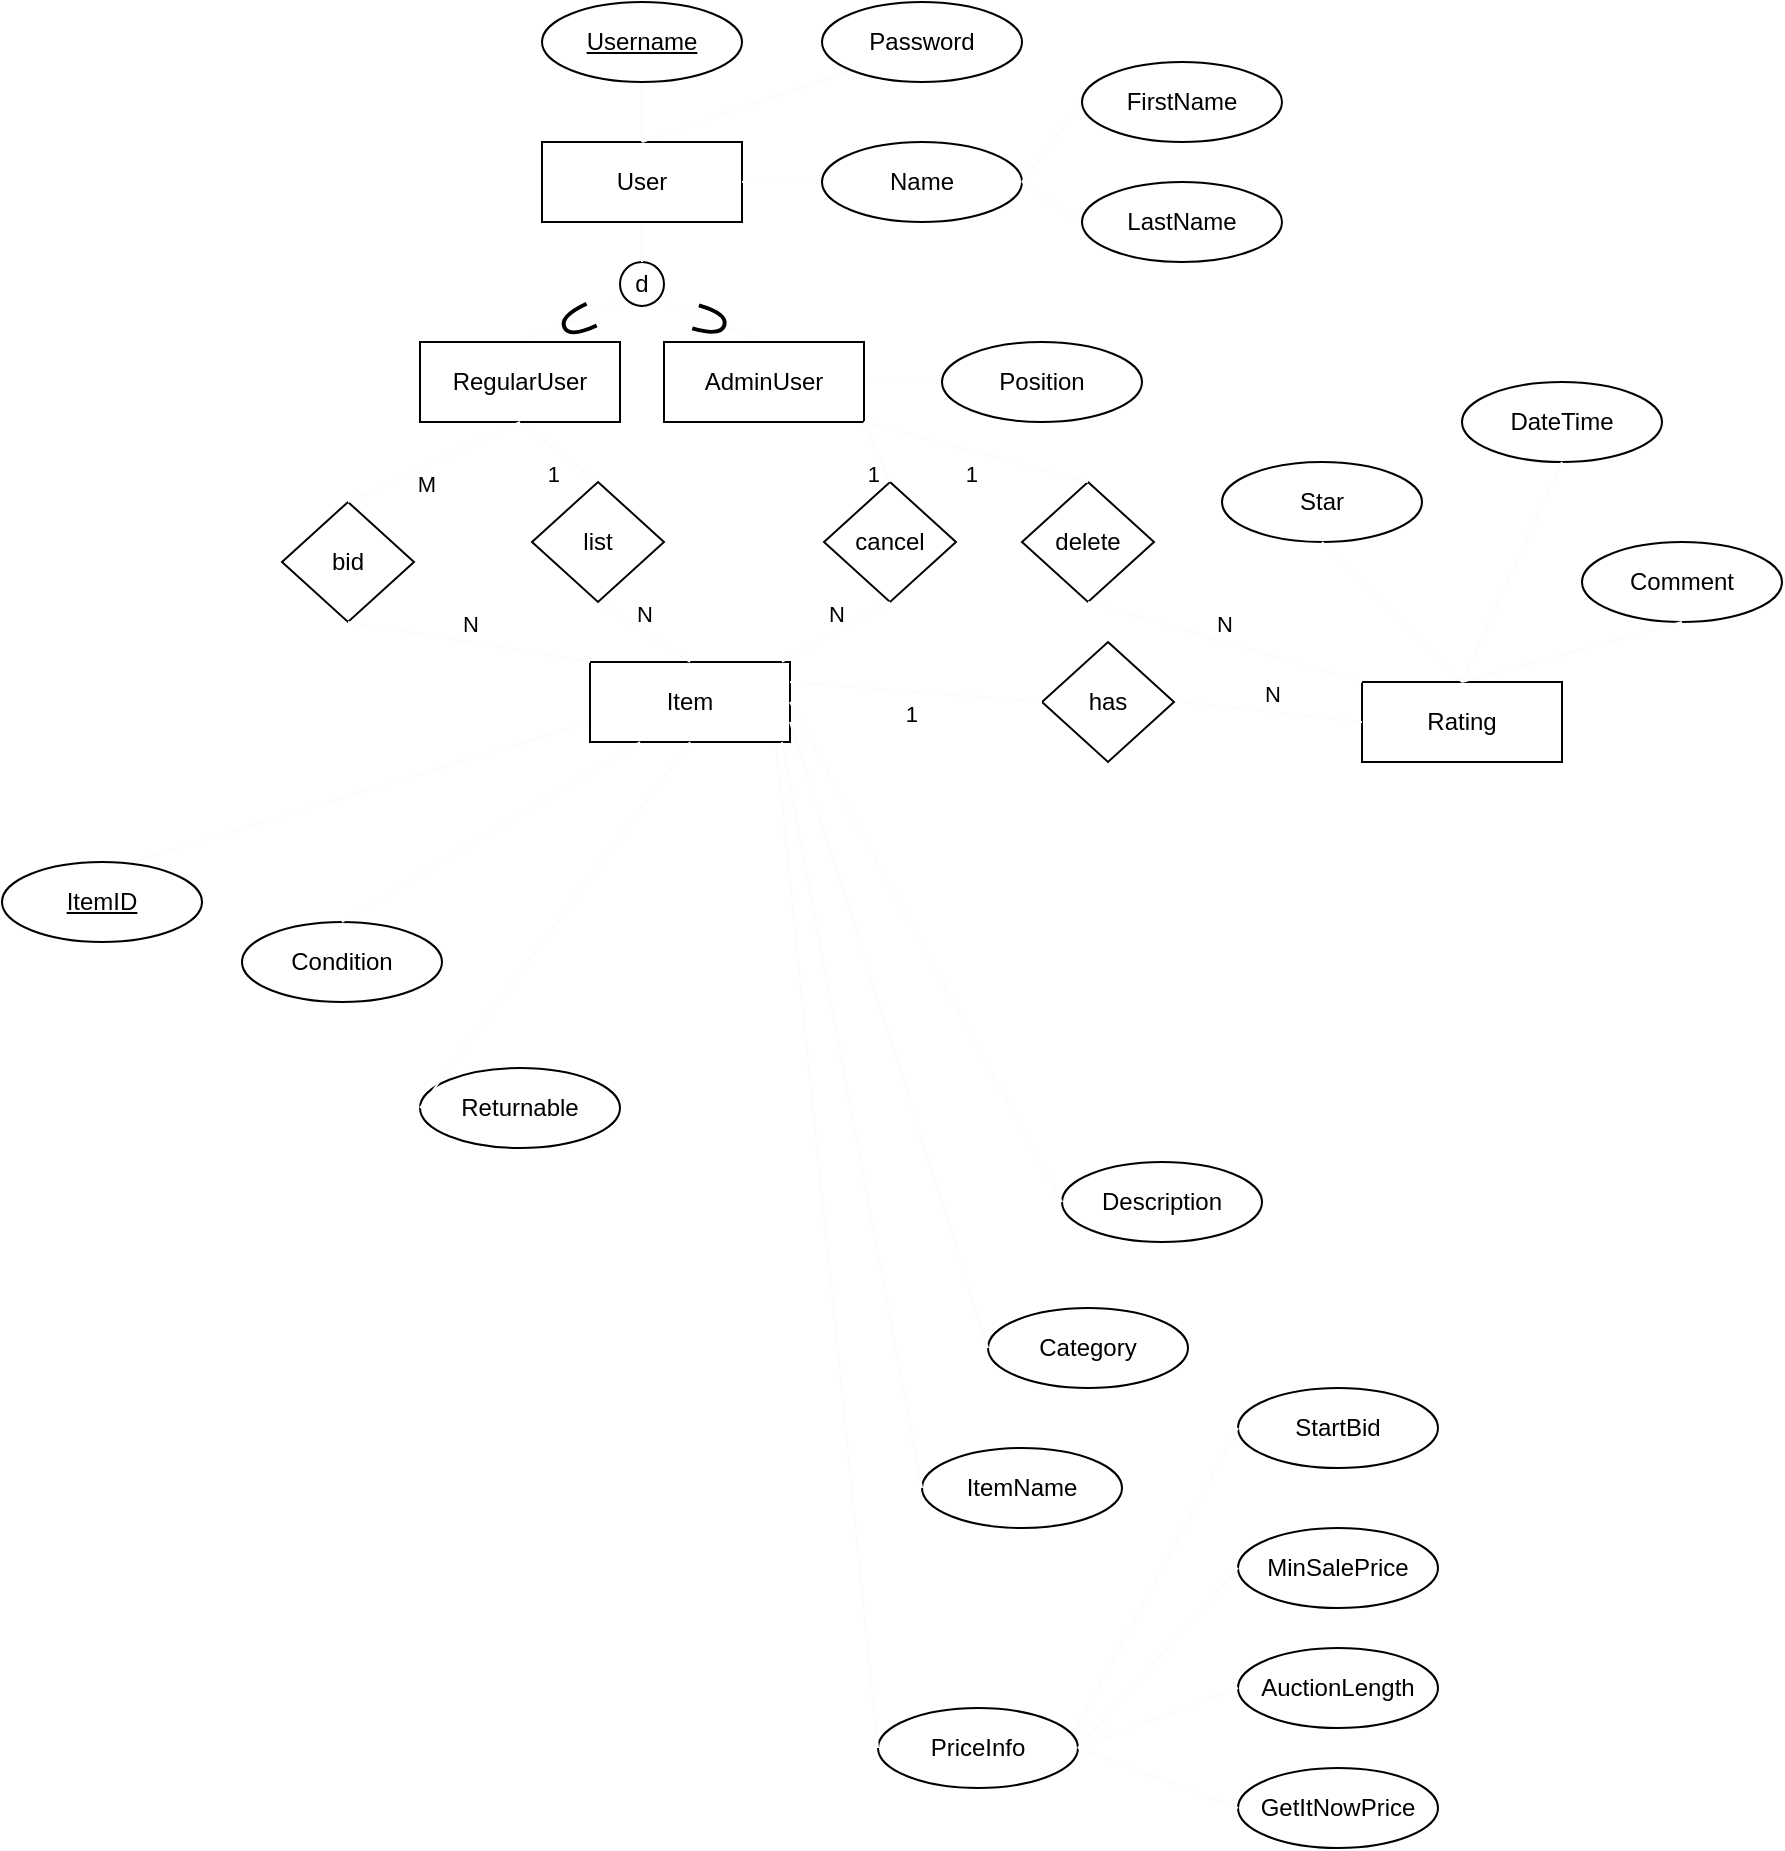 <mxfile>
    <diagram id="VKDYFdwZNqEjUEqk-OcS" name="Page-1">
        <mxGraphModel dx="1017" dy="773" grid="1" gridSize="10" guides="1" tooltips="1" connect="1" arrows="1" fold="1" page="1" pageScale="1" pageWidth="850" pageHeight="1100" background="none" math="0" shadow="0">
            <root>
                <mxCell id="0"/>
                <mxCell id="1" parent="0"/>
                <mxCell id="2" value="" style="rounded=0;orthogonalLoop=1;jettySize=auto;exitX=0;exitY=1;exitDx=0;exitDy=0;entryX=0.5;entryY=0;entryDx=0;entryDy=0;endArrow=none;endFill=0;strokeColor=#fdfcfc;labelBackgroundColor=none;fontStyle=1;labelPosition=center;verticalLabelPosition=middle;align=center;verticalAlign=middle;html=1;horizontal=1;labelBorderColor=none;spacing=-1;jumpStyle=none;shadow=0;sketch=0;" parent="1" source="4" target="14" edge="1">
                    <mxGeometry relative="1" as="geometry"/>
                </mxCell>
                <mxCell id="3" value="" style="rounded=0;orthogonalLoop=1;jettySize=auto;html=1;exitX=1;exitY=1;exitDx=0;exitDy=0;entryX=0.5;entryY=0;entryDx=0;entryDy=0;endArrow=none;endFill=0;strokeColor=#fdfcfc;labelBackgroundColor=none;" parent="1" source="4" target="6" edge="1">
                    <mxGeometry relative="1" as="geometry"/>
                </mxCell>
                <mxCell id="4" value="d" style="ellipse;whiteSpace=wrap;html=1;aspect=fixed;sketch=0;" parent="1" vertex="1">
                    <mxGeometry x="339" y="210" width="22" height="22" as="geometry"/>
                </mxCell>
                <mxCell id="5" style="edgeStyle=none;rounded=0;orthogonalLoop=1;jettySize=auto;html=1;exitX=1;exitY=0.5;exitDx=0;exitDy=0;entryX=0;entryY=0.5;entryDx=0;entryDy=0;endArrow=none;endFill=0;strokeColor=#fdfcfc;sketch=0;" parent="1" source="6" target="7" edge="1">
                    <mxGeometry relative="1" as="geometry"/>
                </mxCell>
                <mxCell id="6" value="AdminUser" style="whiteSpace=wrap;html=1;align=center;sketch=0;glass=0;" parent="1" vertex="1">
                    <mxGeometry x="361" y="250" width="100" height="40" as="geometry"/>
                </mxCell>
                <mxCell id="7" value="Position" style="ellipse;whiteSpace=wrap;html=1;align=center;sketch=0;" parent="1" vertex="1">
                    <mxGeometry x="500" y="250" width="100" height="40" as="geometry"/>
                </mxCell>
                <mxCell id="8" style="edgeStyle=orthogonalEdgeStyle;rounded=0;orthogonalLoop=1;jettySize=auto;html=1;exitX=0.5;exitY=1;exitDx=0;exitDy=0;entryX=0.5;entryY=0;entryDx=0;entryDy=0;endArrow=none;endFill=0;strokeColor=#fdfcfc;" parent="1" source="9" target="4" edge="1">
                    <mxGeometry relative="1" as="geometry"/>
                </mxCell>
                <mxCell id="9" value="User" style="whiteSpace=wrap;html=1;align=center;sketch=0;" parent="1" vertex="1">
                    <mxGeometry x="300" y="150" width="100" height="40" as="geometry"/>
                </mxCell>
                <mxCell id="12" value="1" style="edgeStyle=none;rounded=0;sketch=0;jumpStyle=none;orthogonalLoop=1;jettySize=auto;html=1;exitX=0.5;exitY=1;exitDx=0;exitDy=0;entryX=0.5;entryY=0;entryDx=0;entryDy=0;shadow=0;labelBackgroundColor=none;endArrow=none;endFill=0;strokeColor=#fdfcfc;verticalAlign=top;labelPosition=left;verticalLabelPosition=bottom;align=right;spacing=0;" parent="1" source="14" target="50" edge="1">
                    <mxGeometry relative="1" as="geometry"/>
                </mxCell>
                <mxCell id="14" value="RegularUser" style="whiteSpace=wrap;html=1;align=center;sketch=0;" parent="1" vertex="1">
                    <mxGeometry x="239" y="250" width="100" height="40" as="geometry"/>
                </mxCell>
                <mxCell id="15" value="" style="shape=requiredInterface;html=1;verticalLabelPosition=bottom;glass=0;sketch=0;strokeWidth=2;direction=south;rotation=65;" parent="1" vertex="1">
                    <mxGeometry x="312" y="232" width="12" height="15" as="geometry"/>
                </mxCell>
                <mxCell id="16" value="" style="shape=requiredInterface;html=1;verticalLabelPosition=bottom;glass=0;sketch=0;strokeWidth=2;direction=south;rotation=286;flipH=1;flipV=0;" parent="1" vertex="1">
                    <mxGeometry x="378" y="232" width="12" height="15" as="geometry"/>
                </mxCell>
                <mxCell id="17" style="edgeStyle=none;rounded=0;sketch=0;jumpStyle=none;orthogonalLoop=1;jettySize=auto;html=1;exitX=0.5;exitY=1;exitDx=0;exitDy=0;entryX=0.5;entryY=0;entryDx=0;entryDy=0;shadow=0;labelBackgroundColor=none;endArrow=none;endFill=0;strokeColor=#fdfcfc;" parent="1" source="18" target="9" edge="1">
                    <mxGeometry relative="1" as="geometry"/>
                </mxCell>
                <mxCell id="18" value="Username" style="ellipse;whiteSpace=wrap;html=1;align=center;fontStyle=4;glass=0;sketch=0;strokeWidth=1;" parent="1" vertex="1">
                    <mxGeometry x="300" y="80" width="100" height="40" as="geometry"/>
                </mxCell>
                <mxCell id="19" style="edgeStyle=none;rounded=0;sketch=0;jumpStyle=none;orthogonalLoop=1;jettySize=auto;html=1;exitX=0;exitY=1;exitDx=0;exitDy=0;shadow=0;labelBackgroundColor=none;endArrow=none;endFill=0;strokeColor=#fdfcfc;" parent="1" source="20" edge="1">
                    <mxGeometry relative="1" as="geometry">
                        <mxPoint x="350" y="150" as="targetPoint"/>
                    </mxGeometry>
                </mxCell>
                <mxCell id="20" value="Password" style="ellipse;whiteSpace=wrap;html=1;align=center;glass=0;sketch=0;strokeWidth=1;" parent="1" vertex="1">
                    <mxGeometry x="440" y="80" width="100" height="40" as="geometry"/>
                </mxCell>
                <mxCell id="21" style="edgeStyle=none;rounded=0;sketch=0;jumpStyle=none;orthogonalLoop=1;jettySize=auto;html=1;exitX=0;exitY=0.5;exitDx=0;exitDy=0;shadow=0;labelBackgroundColor=none;endArrow=none;endFill=0;strokeColor=#fdfcfc;" parent="1" source="22" target="9" edge="1">
                    <mxGeometry relative="1" as="geometry"/>
                </mxCell>
                <mxCell id="22" value="Name" style="ellipse;whiteSpace=wrap;html=1;align=center;glass=0;sketch=0;strokeWidth=1;" parent="1" vertex="1">
                    <mxGeometry x="440" y="150" width="100" height="40" as="geometry"/>
                </mxCell>
                <mxCell id="23" style="edgeStyle=none;rounded=0;sketch=0;jumpStyle=none;orthogonalLoop=1;jettySize=auto;html=1;exitX=0;exitY=0.5;exitDx=0;exitDy=0;entryX=1;entryY=0.5;entryDx=0;entryDy=0;shadow=0;labelBackgroundColor=none;endArrow=none;endFill=0;strokeColor=#fdfcfc;" parent="1" source="24" target="22" edge="1">
                    <mxGeometry relative="1" as="geometry"/>
                </mxCell>
                <mxCell id="24" value="FirstName" style="ellipse;whiteSpace=wrap;html=1;align=center;glass=0;sketch=0;strokeWidth=1;" parent="1" vertex="1">
                    <mxGeometry x="570" y="110" width="100" height="40" as="geometry"/>
                </mxCell>
                <mxCell id="25" style="edgeStyle=none;rounded=0;sketch=0;jumpStyle=none;orthogonalLoop=1;jettySize=auto;html=1;exitX=0;exitY=0.5;exitDx=0;exitDy=0;shadow=0;labelBackgroundColor=none;endArrow=none;endFill=0;strokeColor=#fdfcfc;" parent="1" source="26" edge="1">
                    <mxGeometry relative="1" as="geometry">
                        <mxPoint x="540" y="170" as="targetPoint"/>
                    </mxGeometry>
                </mxCell>
                <mxCell id="26" value="LastName" style="ellipse;whiteSpace=wrap;html=1;align=center;glass=0;sketch=0;strokeWidth=1;" parent="1" vertex="1">
                    <mxGeometry x="570" y="170" width="100" height="40" as="geometry"/>
                </mxCell>
                <mxCell id="28" value="Returnable" style="ellipse;whiteSpace=wrap;html=1;align=center;glass=0;sketch=0;strokeWidth=1;" parent="1" vertex="1">
                    <mxGeometry x="239" y="613" width="100" height="40" as="geometry"/>
                </mxCell>
                <mxCell id="31" value="Condition" style="ellipse;whiteSpace=wrap;html=1;align=center;glass=0;sketch=0;strokeWidth=1;" parent="1" vertex="1">
                    <mxGeometry x="150" y="540" width="100" height="40" as="geometry"/>
                </mxCell>
                <mxCell id="33" value="Category" style="ellipse;whiteSpace=wrap;html=1;align=center;glass=0;sketch=0;strokeWidth=1;" parent="1" vertex="1">
                    <mxGeometry x="523" y="733" width="100" height="40" as="geometry"/>
                </mxCell>
                <mxCell id="35" value="Description" style="ellipse;whiteSpace=wrap;html=1;align=center;glass=0;sketch=0;strokeWidth=1;" parent="1" vertex="1">
                    <mxGeometry x="560" y="660" width="100" height="40" as="geometry"/>
                </mxCell>
                <mxCell id="46" style="edgeStyle=none;rounded=0;sketch=0;jumpStyle=none;orthogonalLoop=1;jettySize=auto;html=1;exitX=0;exitY=0.75;exitDx=0;exitDy=0;entryX=0;entryY=0.5;entryDx=0;entryDy=0;shadow=0;labelBackgroundColor=none;endArrow=none;endFill=0;strokeColor=#fdfcfc;" parent="1" source="47" target="58" edge="1">
                    <mxGeometry relative="1" as="geometry"/>
                </mxCell>
                <mxCell id="47" value="Item" style="whiteSpace=wrap;html=1;align=center;glass=0;sketch=0;strokeWidth=1;" parent="1" vertex="1">
                    <mxGeometry x="324" y="410" width="100" height="40" as="geometry"/>
                </mxCell>
                <mxCell id="48" value="N" style="edgeStyle=none;rounded=0;sketch=0;jumpStyle=none;orthogonalLoop=1;jettySize=auto;html=1;exitX=0.5;exitY=1;exitDx=0;exitDy=0;entryX=0.5;entryY=0;entryDx=0;entryDy=0;shadow=0;labelBackgroundColor=none;endArrow=none;endFill=0;strokeColor=#fdfcfc;verticalAlign=bottom;" parent="1" source="50" target="47" edge="1">
                    <mxGeometry relative="1" as="geometry"/>
                </mxCell>
                <mxCell id="50" value="list" style="shape=rhombus;perimeter=rhombusPerimeter;whiteSpace=wrap;html=1;align=center;glass=0;sketch=0;strokeWidth=1;" parent="1" vertex="1">
                    <mxGeometry x="295" y="320" width="66" height="60" as="geometry"/>
                </mxCell>
                <mxCell id="58" value="ItemID" style="ellipse;whiteSpace=wrap;html=1;align=center;fontStyle=4;glass=0;sketch=0;strokeWidth=1;" parent="1" vertex="1">
                    <mxGeometry x="30" y="510" width="100" height="40" as="geometry"/>
                </mxCell>
                <mxCell id="66" value="ItemName" style="ellipse;whiteSpace=wrap;html=1;align=center;glass=0;sketch=0;strokeWidth=1;" parent="1" vertex="1">
                    <mxGeometry x="490" y="803" width="100" height="40" as="geometry"/>
                </mxCell>
                <mxCell id="67" value="bid" style="shape=rhombus;perimeter=rhombusPerimeter;whiteSpace=wrap;html=1;align=center;glass=0;sketch=0;strokeWidth=1;" vertex="1" parent="1">
                    <mxGeometry x="170" y="330" width="66" height="60" as="geometry"/>
                </mxCell>
                <mxCell id="69" style="edgeStyle=none;rounded=0;sketch=0;jumpStyle=none;orthogonalLoop=1;jettySize=auto;html=1;exitX=1;exitY=0.5;exitDx=0;exitDy=0;entryX=0;entryY=0.5;entryDx=0;entryDy=0;shadow=0;labelBackgroundColor=none;endArrow=none;endFill=0;strokeColor=#fdfcfc;" edge="1" parent="1" source="47" target="35">
                    <mxGeometry relative="1" as="geometry">
                        <mxPoint x="434" y="440" as="sourcePoint"/>
                        <mxPoint x="480" y="460" as="targetPoint"/>
                    </mxGeometry>
                </mxCell>
                <mxCell id="70" style="edgeStyle=none;rounded=0;sketch=0;jumpStyle=none;orthogonalLoop=1;jettySize=auto;html=1;exitX=1;exitY=0.75;exitDx=0;exitDy=0;entryX=0;entryY=0.5;entryDx=0;entryDy=0;shadow=0;labelBackgroundColor=none;endArrow=none;endFill=0;strokeColor=#fdfcfc;" edge="1" parent="1" source="47" target="33">
                    <mxGeometry relative="1" as="geometry">
                        <mxPoint x="405" y="490" as="sourcePoint"/>
                        <mxPoint x="451" y="590" as="targetPoint"/>
                    </mxGeometry>
                </mxCell>
                <mxCell id="71" style="edgeStyle=none;rounded=0;sketch=0;jumpStyle=none;orthogonalLoop=1;jettySize=auto;html=1;entryX=0;entryY=0.5;entryDx=0;entryDy=0;shadow=0;labelBackgroundColor=none;endArrow=none;endFill=0;strokeColor=#fdfcfc;" edge="1" parent="1" target="66">
                    <mxGeometry relative="1" as="geometry">
                        <mxPoint x="420" y="450" as="sourcePoint"/>
                        <mxPoint x="480" y="610" as="targetPoint"/>
                    </mxGeometry>
                </mxCell>
                <mxCell id="72" value="PriceInfo" style="ellipse;whiteSpace=wrap;html=1;align=center;glass=0;sketch=0;strokeWidth=1;" vertex="1" parent="1">
                    <mxGeometry x="468" y="933" width="100" height="40" as="geometry"/>
                </mxCell>
                <mxCell id="73" value="StartBid" style="ellipse;whiteSpace=wrap;html=1;align=center;glass=0;sketch=0;strokeWidth=1;" vertex="1" parent="1">
                    <mxGeometry x="648" y="773" width="100" height="40" as="geometry"/>
                </mxCell>
                <mxCell id="74" value="MinSalePrice" style="ellipse;whiteSpace=wrap;html=1;align=center;glass=0;sketch=0;strokeWidth=1;" vertex="1" parent="1">
                    <mxGeometry x="648" y="843" width="100" height="40" as="geometry"/>
                </mxCell>
                <mxCell id="75" value="AuctionLength" style="ellipse;whiteSpace=wrap;html=1;align=center;glass=0;sketch=0;strokeWidth=1;" vertex="1" parent="1">
                    <mxGeometry x="648" y="903" width="100" height="40" as="geometry"/>
                </mxCell>
                <mxCell id="76" value="GetItNowPrice" style="ellipse;whiteSpace=wrap;html=1;align=center;glass=0;sketch=0;strokeWidth=1;" vertex="1" parent="1">
                    <mxGeometry x="648" y="963" width="100" height="40" as="geometry"/>
                </mxCell>
                <mxCell id="78" style="edgeStyle=none;rounded=0;sketch=0;jumpStyle=none;orthogonalLoop=1;jettySize=auto;html=1;exitX=0.98;exitY=0.3;exitDx=0;exitDy=0;entryX=0;entryY=0.5;entryDx=0;entryDy=0;shadow=0;labelBackgroundColor=none;endArrow=none;endFill=0;strokeColor=#fdfcfc;exitPerimeter=0;" edge="1" parent="1" source="72" target="73">
                    <mxGeometry relative="1" as="geometry">
                        <mxPoint x="432" y="653" as="sourcePoint"/>
                        <mxPoint x="478" y="673" as="targetPoint"/>
                    </mxGeometry>
                </mxCell>
                <mxCell id="79" style="edgeStyle=none;rounded=0;sketch=0;jumpStyle=none;orthogonalLoop=1;jettySize=auto;html=1;exitX=1;exitY=0.5;exitDx=0;exitDy=0;entryX=0;entryY=0.5;entryDx=0;entryDy=0;shadow=0;labelBackgroundColor=none;endArrow=none;endFill=0;strokeColor=#fdfcfc;" edge="1" parent="1" source="72" target="74">
                    <mxGeometry relative="1" as="geometry">
                        <mxPoint x="576" y="955" as="sourcePoint"/>
                        <mxPoint x="658" y="803" as="targetPoint"/>
                    </mxGeometry>
                </mxCell>
                <mxCell id="80" style="edgeStyle=none;rounded=0;sketch=0;jumpStyle=none;orthogonalLoop=1;jettySize=auto;html=1;exitX=1;exitY=0.5;exitDx=0;exitDy=0;entryX=0;entryY=0.5;entryDx=0;entryDy=0;shadow=0;labelBackgroundColor=none;endArrow=none;endFill=0;strokeColor=#fdfcfc;" edge="1" parent="1" source="72" target="75">
                    <mxGeometry relative="1" as="geometry">
                        <mxPoint x="578" y="963" as="sourcePoint"/>
                        <mxPoint x="658" y="873" as="targetPoint"/>
                    </mxGeometry>
                </mxCell>
                <mxCell id="81" style="edgeStyle=none;rounded=0;sketch=0;jumpStyle=none;orthogonalLoop=1;jettySize=auto;html=1;exitX=1;exitY=0.5;exitDx=0;exitDy=0;entryX=0;entryY=0.5;entryDx=0;entryDy=0;shadow=0;labelBackgroundColor=none;endArrow=none;endFill=0;strokeColor=#fdfcfc;" edge="1" parent="1" source="72" target="76">
                    <mxGeometry relative="1" as="geometry">
                        <mxPoint x="578" y="963" as="sourcePoint"/>
                        <mxPoint x="658" y="933" as="targetPoint"/>
                    </mxGeometry>
                </mxCell>
                <mxCell id="82" style="edgeStyle=none;rounded=0;sketch=0;jumpStyle=none;orthogonalLoop=1;jettySize=auto;html=1;entryX=0;entryY=0.5;entryDx=0;entryDy=0;shadow=0;labelBackgroundColor=none;endArrow=none;endFill=0;strokeColor=#fdfcfc;exitX=0.93;exitY=1.025;exitDx=0;exitDy=0;exitPerimeter=0;" edge="1" parent="1" source="47" target="72">
                    <mxGeometry relative="1" as="geometry">
                        <mxPoint x="430" y="460" as="sourcePoint"/>
                        <mxPoint x="480" y="680" as="targetPoint"/>
                    </mxGeometry>
                </mxCell>
                <mxCell id="83" style="edgeStyle=none;rounded=0;sketch=0;jumpStyle=none;orthogonalLoop=1;jettySize=auto;html=1;exitX=0.5;exitY=1;exitDx=0;exitDy=0;entryX=0;entryY=0.5;entryDx=0;entryDy=0;shadow=0;labelBackgroundColor=none;endArrow=none;endFill=0;strokeColor=#fdfcfc;" edge="1" parent="1" source="47" target="28">
                    <mxGeometry relative="1" as="geometry">
                        <mxPoint x="434" y="440" as="sourcePoint"/>
                        <mxPoint x="480" y="460" as="targetPoint"/>
                    </mxGeometry>
                </mxCell>
                <mxCell id="84" style="edgeStyle=none;rounded=0;sketch=0;jumpStyle=none;orthogonalLoop=1;jettySize=auto;html=1;exitX=0.25;exitY=1;exitDx=0;exitDy=0;entryX=0.5;entryY=0;entryDx=0;entryDy=0;shadow=0;labelBackgroundColor=none;endArrow=none;endFill=0;strokeColor=#fdfcfc;" edge="1" parent="1" source="47" target="31">
                    <mxGeometry relative="1" as="geometry">
                        <mxPoint x="434" y="430" as="sourcePoint"/>
                        <mxPoint x="570" y="340" as="targetPoint"/>
                    </mxGeometry>
                </mxCell>
                <mxCell id="86" value="N" style="edgeStyle=none;rounded=0;sketch=0;jumpStyle=none;orthogonalLoop=1;jettySize=auto;html=1;exitX=0.5;exitY=1;exitDx=0;exitDy=0;entryX=0;entryY=0;entryDx=0;entryDy=0;shadow=0;labelBackgroundColor=none;endArrow=none;endFill=0;strokeColor=#fdfcfc;verticalAlign=bottom;" edge="1" parent="1" source="67" target="47">
                    <mxGeometry relative="1" as="geometry">
                        <mxPoint x="338" y="390" as="sourcePoint"/>
                        <mxPoint x="384" y="420" as="targetPoint"/>
                    </mxGeometry>
                </mxCell>
                <mxCell id="87" value="M" style="edgeStyle=none;rounded=0;sketch=0;jumpStyle=none;orthogonalLoop=1;jettySize=auto;html=1;exitX=0.5;exitY=1;exitDx=0;exitDy=0;entryX=0.5;entryY=0;entryDx=0;entryDy=0;shadow=0;labelBackgroundColor=none;endArrow=none;endFill=0;strokeColor=#fdfcfc;verticalAlign=top;labelPosition=left;verticalLabelPosition=bottom;align=right;spacing=0;" edge="1" parent="1" source="14" target="67">
                    <mxGeometry relative="1" as="geometry">
                        <mxPoint x="299" y="300" as="sourcePoint"/>
                        <mxPoint x="338" y="330" as="targetPoint"/>
                    </mxGeometry>
                </mxCell>
                <mxCell id="88" value="cancel" style="shape=rhombus;perimeter=rhombusPerimeter;whiteSpace=wrap;html=1;align=center;glass=0;sketch=0;strokeWidth=1;" vertex="1" parent="1">
                    <mxGeometry x="441" y="320" width="66" height="60" as="geometry"/>
                </mxCell>
                <mxCell id="89" value="1" style="edgeStyle=none;rounded=0;sketch=0;jumpStyle=none;orthogonalLoop=1;jettySize=auto;html=1;exitX=1;exitY=1;exitDx=0;exitDy=0;entryX=0.5;entryY=0;entryDx=0;entryDy=0;shadow=0;labelBackgroundColor=none;endArrow=none;endFill=0;strokeColor=#fdfcfc;verticalAlign=top;labelPosition=left;verticalLabelPosition=bottom;align=right;spacing=0;" edge="1" parent="1" source="6" target="88">
                    <mxGeometry relative="1" as="geometry">
                        <mxPoint x="299" y="300" as="sourcePoint"/>
                        <mxPoint x="338" y="330" as="targetPoint"/>
                    </mxGeometry>
                </mxCell>
                <mxCell id="90" value="N" style="edgeStyle=none;rounded=0;sketch=0;jumpStyle=none;orthogonalLoop=1;jettySize=auto;html=1;exitX=0.5;exitY=1;exitDx=0;exitDy=0;shadow=0;labelBackgroundColor=none;endArrow=none;endFill=0;strokeColor=#fdfcfc;verticalAlign=bottom;" edge="1" parent="1" source="88">
                    <mxGeometry relative="1" as="geometry">
                        <mxPoint x="338" y="390" as="sourcePoint"/>
                        <mxPoint x="420" y="410" as="targetPoint"/>
                    </mxGeometry>
                </mxCell>
                <mxCell id="91" value="Rating" style="whiteSpace=wrap;html=1;align=center;glass=0;sketch=0;strokeWidth=1;" vertex="1" parent="1">
                    <mxGeometry x="710" y="420" width="100" height="40" as="geometry"/>
                </mxCell>
                <mxCell id="92" value="has" style="shape=rhombus;perimeter=rhombusPerimeter;whiteSpace=wrap;html=1;align=center;glass=0;sketch=0;strokeWidth=1;" vertex="1" parent="1">
                    <mxGeometry x="550" y="400" width="66" height="60" as="geometry"/>
                </mxCell>
                <mxCell id="93" value="1" style="edgeStyle=none;rounded=0;sketch=0;jumpStyle=none;orthogonalLoop=1;jettySize=auto;html=1;exitX=1;exitY=0.25;exitDx=0;exitDy=0;entryX=0;entryY=0.5;entryDx=0;entryDy=0;shadow=0;labelBackgroundColor=none;endArrow=none;endFill=0;strokeColor=#fdfcfc;verticalAlign=top;labelPosition=left;verticalLabelPosition=bottom;align=right;spacing=0;" edge="1" parent="1" source="47" target="92">
                    <mxGeometry relative="1" as="geometry">
                        <mxPoint x="471" y="300" as="sourcePoint"/>
                        <mxPoint x="583" y="330" as="targetPoint"/>
                    </mxGeometry>
                </mxCell>
                <mxCell id="94" value="N" style="edgeStyle=none;rounded=0;sketch=0;jumpStyle=none;orthogonalLoop=1;jettySize=auto;html=1;exitX=0;exitY=0.5;exitDx=0;exitDy=0;shadow=0;labelBackgroundColor=none;endArrow=none;endFill=0;strokeColor=#fdfcfc;verticalAlign=bottom;" edge="1" parent="1" source="91">
                    <mxGeometry relative="1" as="geometry">
                        <mxPoint x="583" y="390" as="sourcePoint"/>
                        <mxPoint x="620" y="430" as="targetPoint"/>
                    </mxGeometry>
                </mxCell>
                <mxCell id="95" value="Star" style="ellipse;whiteSpace=wrap;html=1;align=center;glass=0;sketch=0;strokeWidth=1;" vertex="1" parent="1">
                    <mxGeometry x="640" y="310" width="100" height="40" as="geometry"/>
                </mxCell>
                <mxCell id="96" value="DateTime" style="ellipse;whiteSpace=wrap;html=1;align=center;glass=0;sketch=0;strokeWidth=1;" vertex="1" parent="1">
                    <mxGeometry x="760" y="270" width="100" height="40" as="geometry"/>
                </mxCell>
                <mxCell id="97" value="Comment" style="ellipse;whiteSpace=wrap;html=1;align=center;glass=0;sketch=0;strokeWidth=1;" vertex="1" parent="1">
                    <mxGeometry x="820" y="350" width="100" height="40" as="geometry"/>
                </mxCell>
                <mxCell id="98" style="edgeStyle=none;rounded=0;sketch=0;jumpStyle=none;orthogonalLoop=1;jettySize=auto;html=1;exitX=0.5;exitY=1;exitDx=0;exitDy=0;entryX=0.5;entryY=0;entryDx=0;entryDy=0;shadow=0;labelBackgroundColor=none;endArrow=none;endFill=0;strokeColor=#fdfcfc;" edge="1" parent="1" source="95" target="91">
                    <mxGeometry relative="1" as="geometry">
                        <mxPoint x="580" y="140" as="sourcePoint"/>
                        <mxPoint x="550" y="180" as="targetPoint"/>
                    </mxGeometry>
                </mxCell>
                <mxCell id="99" style="edgeStyle=none;rounded=0;sketch=0;jumpStyle=none;orthogonalLoop=1;jettySize=auto;html=1;exitX=0.5;exitY=1;exitDx=0;exitDy=0;entryX=0.5;entryY=0;entryDx=0;entryDy=0;shadow=0;labelBackgroundColor=none;endArrow=none;endFill=0;strokeColor=#fdfcfc;" edge="1" parent="1" source="96" target="91">
                    <mxGeometry relative="1" as="geometry">
                        <mxPoint x="700" y="360" as="sourcePoint"/>
                        <mxPoint x="770" y="430" as="targetPoint"/>
                    </mxGeometry>
                </mxCell>
                <mxCell id="100" style="edgeStyle=none;rounded=0;sketch=0;jumpStyle=none;orthogonalLoop=1;jettySize=auto;html=1;exitX=0.5;exitY=1;exitDx=0;exitDy=0;entryX=0.5;entryY=0;entryDx=0;entryDy=0;shadow=0;labelBackgroundColor=none;endArrow=none;endFill=0;strokeColor=#fdfcfc;" edge="1" parent="1" source="97" target="91">
                    <mxGeometry relative="1" as="geometry">
                        <mxPoint x="820" y="320" as="sourcePoint"/>
                        <mxPoint x="770" y="430" as="targetPoint"/>
                    </mxGeometry>
                </mxCell>
                <mxCell id="101" value="delete" style="shape=rhombus;perimeter=rhombusPerimeter;whiteSpace=wrap;html=1;align=center;glass=0;sketch=0;strokeWidth=1;" vertex="1" parent="1">
                    <mxGeometry x="540" y="320" width="66" height="60" as="geometry"/>
                </mxCell>
                <mxCell id="102" value="1" style="edgeStyle=none;rounded=0;sketch=0;jumpStyle=none;orthogonalLoop=1;jettySize=auto;html=1;exitX=1;exitY=1;exitDx=0;exitDy=0;entryX=0.5;entryY=0;entryDx=0;entryDy=0;shadow=0;labelBackgroundColor=none;endArrow=none;endFill=0;strokeColor=#fdfcfc;verticalAlign=top;labelPosition=left;verticalLabelPosition=bottom;align=right;spacing=0;" edge="1" parent="1" source="6" target="101">
                    <mxGeometry relative="1" as="geometry">
                        <mxPoint x="471" y="300" as="sourcePoint"/>
                        <mxPoint x="484" y="330" as="targetPoint"/>
                    </mxGeometry>
                </mxCell>
                <mxCell id="103" value="N" style="edgeStyle=none;rounded=0;sketch=0;jumpStyle=none;orthogonalLoop=1;jettySize=auto;html=1;exitX=0;exitY=0;exitDx=0;exitDy=0;shadow=0;labelBackgroundColor=none;endArrow=none;endFill=0;strokeColor=#fdfcfc;verticalAlign=bottom;entryX=0.5;entryY=1;entryDx=0;entryDy=0;" edge="1" parent="1" source="91" target="101">
                    <mxGeometry relative="1" as="geometry">
                        <mxPoint x="720" y="450" as="sourcePoint"/>
                        <mxPoint x="630" y="440" as="targetPoint"/>
                    </mxGeometry>
                </mxCell>
            </root>
        </mxGraphModel>
    </diagram>
</mxfile>